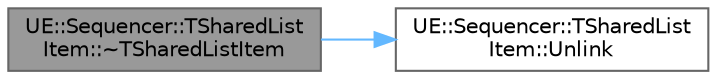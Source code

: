 digraph "UE::Sequencer::TSharedListItem::~TSharedListItem"
{
 // INTERACTIVE_SVG=YES
 // LATEX_PDF_SIZE
  bgcolor="transparent";
  edge [fontname=Helvetica,fontsize=10,labelfontname=Helvetica,labelfontsize=10];
  node [fontname=Helvetica,fontsize=10,shape=box,height=0.2,width=0.4];
  rankdir="LR";
  Node1 [id="Node000001",label="UE::Sequencer::TSharedList\lItem::~TSharedListItem",height=0.2,width=0.4,color="gray40", fillcolor="grey60", style="filled", fontcolor="black",tooltip=" "];
  Node1 -> Node2 [id="edge1_Node000001_Node000002",color="steelblue1",style="solid",tooltip=" "];
  Node2 [id="Node000002",label="UE::Sequencer::TSharedList\lItem::Unlink",height=0.2,width=0.4,color="grey40", fillcolor="white", style="filled",URL="$d2/d73/classUE_1_1Sequencer_1_1TSharedListItem.html#a95aaa937323b423fea687d69e6bb450f",tooltip=" "];
}
